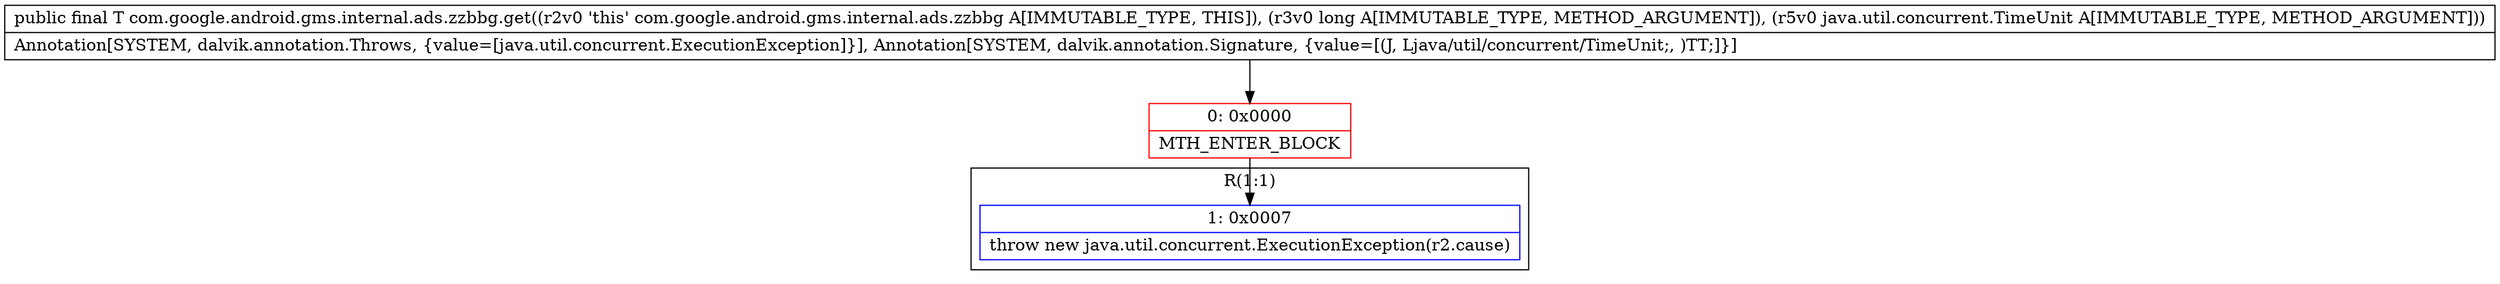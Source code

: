 digraph "CFG forcom.google.android.gms.internal.ads.zzbbg.get(JLjava\/util\/concurrent\/TimeUnit;)Ljava\/lang\/Object;" {
subgraph cluster_Region_2134774229 {
label = "R(1:1)";
node [shape=record,color=blue];
Node_1 [shape=record,label="{1\:\ 0x0007|throw new java.util.concurrent.ExecutionException(r2.cause)\l}"];
}
Node_0 [shape=record,color=red,label="{0\:\ 0x0000|MTH_ENTER_BLOCK\l}"];
MethodNode[shape=record,label="{public final T com.google.android.gms.internal.ads.zzbbg.get((r2v0 'this' com.google.android.gms.internal.ads.zzbbg A[IMMUTABLE_TYPE, THIS]), (r3v0 long A[IMMUTABLE_TYPE, METHOD_ARGUMENT]), (r5v0 java.util.concurrent.TimeUnit A[IMMUTABLE_TYPE, METHOD_ARGUMENT]))  | Annotation[SYSTEM, dalvik.annotation.Throws, \{value=[java.util.concurrent.ExecutionException]\}], Annotation[SYSTEM, dalvik.annotation.Signature, \{value=[(J, Ljava\/util\/concurrent\/TimeUnit;, )TT;]\}]\l}"];
MethodNode -> Node_0;
Node_0 -> Node_1;
}

